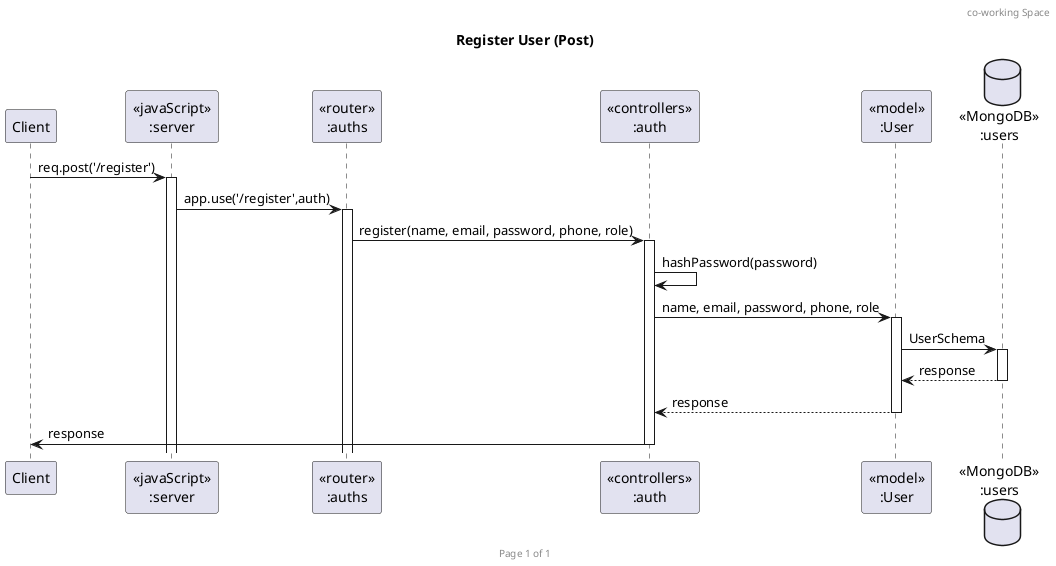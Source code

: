 @startuml Register to the system (Post)

header co-working Space 
footer Page %page% of %lastpage%
title "Register User (Post)"

participant "Client" as client
participant "<<javaScript>>\n:server" as server
participant "<<router>>\n:auths" as routerAuth
participant "<<controllers>>\n:auth" as controllersAuths
participant "<<model>>\n:User" as modelUser
database "<<MongoDB>>\n:users" as UserDatabase
  

client->server ++:req.post('/register')
server->routerAuth ++:app.use('/register',auth)
routerAuth -> controllersAuths ++:register(name, email, password, phone, role)
controllersAuths -> controllersAuths : hashPassword(password)
controllersAuths -> modelUser ++: name, email, password, phone, role
modelUser -> UserDatabase ++: UserSchema
' modelUser ->UserDatabase ++: UserSchema
UserDatabase --> modelUser --: response
controllersAuths <-- modelUser --: response
controllersAuths->client --:response

@enduml
